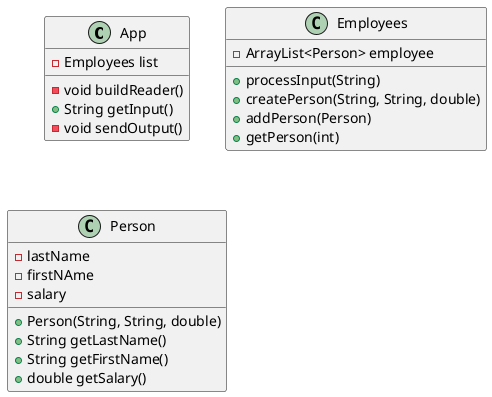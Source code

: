 @startuml
'https://plantuml.com/class-diagram

class App {
    -Employees list

    - void buildReader()
    + String getInput()
    - void sendOutput()
}

class Employees {
    -ArrayList<Person> employee

    + processInput(String)
    + createPerson(String, String, double)
    + addPerson(Person)
    + getPerson(int)
}

class Person {
    - lastName
    - firstNAme
    - salary

    + Person(String, String, double)
    + String getLastName()
    + String getFirstName()
    + double getSalary()
}

@enduml